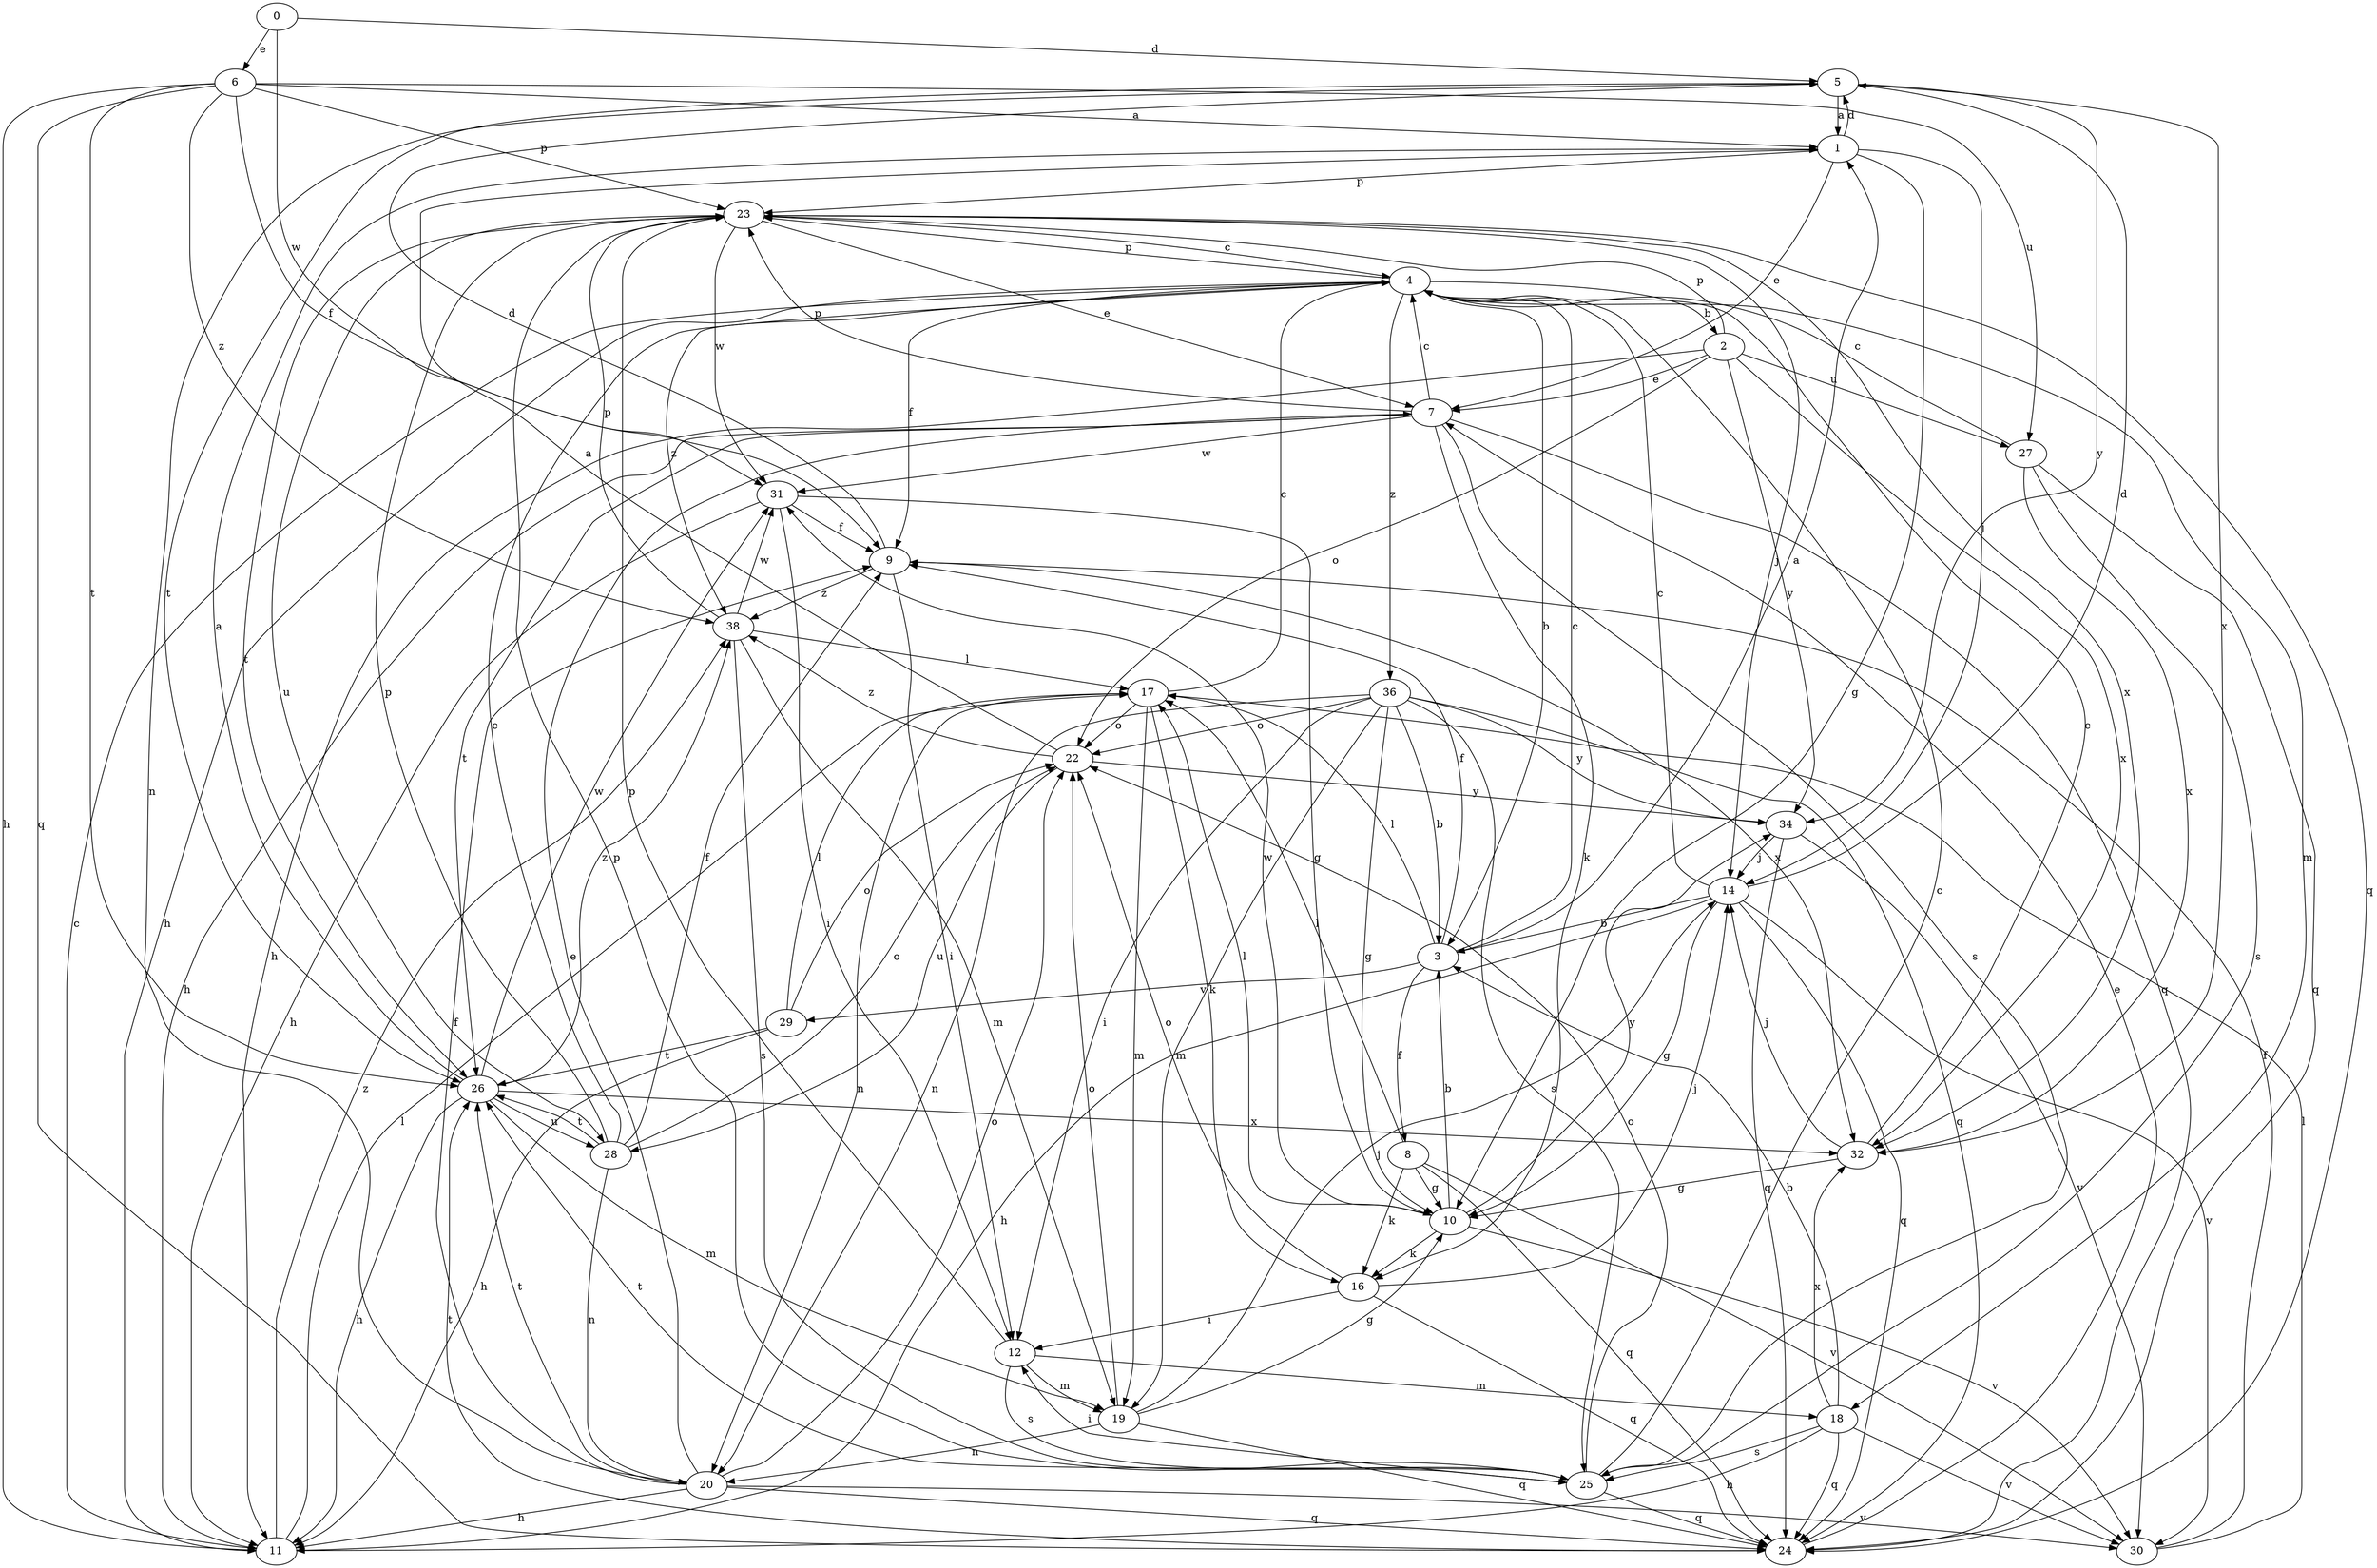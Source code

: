 strict digraph  {
0;
1;
2;
3;
4;
5;
6;
7;
8;
9;
10;
11;
12;
14;
16;
17;
18;
19;
20;
22;
23;
24;
25;
26;
27;
28;
29;
30;
31;
32;
34;
36;
38;
0 -> 5  [label=d];
0 -> 6  [label=e];
0 -> 31  [label=w];
1 -> 5  [label=d];
1 -> 7  [label=e];
1 -> 10  [label=g];
1 -> 14  [label=j];
1 -> 23  [label=p];
2 -> 7  [label=e];
2 -> 11  [label=h];
2 -> 22  [label=o];
2 -> 23  [label=p];
2 -> 27  [label=u];
2 -> 32  [label=x];
2 -> 34  [label=y];
3 -> 1  [label=a];
3 -> 4  [label=c];
3 -> 8  [label=f];
3 -> 9  [label=f];
3 -> 17  [label=l];
3 -> 29  [label=v];
4 -> 2  [label=b];
4 -> 3  [label=b];
4 -> 9  [label=f];
4 -> 11  [label=h];
4 -> 18  [label=m];
4 -> 23  [label=p];
4 -> 36  [label=z];
4 -> 38  [label=z];
5 -> 1  [label=a];
5 -> 20  [label=n];
5 -> 26  [label=t];
5 -> 32  [label=x];
5 -> 34  [label=y];
6 -> 1  [label=a];
6 -> 9  [label=f];
6 -> 11  [label=h];
6 -> 23  [label=p];
6 -> 24  [label=q];
6 -> 26  [label=t];
6 -> 27  [label=u];
6 -> 38  [label=z];
7 -> 4  [label=c];
7 -> 11  [label=h];
7 -> 16  [label=k];
7 -> 23  [label=p];
7 -> 24  [label=q];
7 -> 25  [label=s];
7 -> 26  [label=t];
7 -> 31  [label=w];
8 -> 10  [label=g];
8 -> 16  [label=k];
8 -> 17  [label=l];
8 -> 24  [label=q];
8 -> 30  [label=v];
9 -> 5  [label=d];
9 -> 12  [label=i];
9 -> 32  [label=x];
9 -> 38  [label=z];
10 -> 3  [label=b];
10 -> 16  [label=k];
10 -> 17  [label=l];
10 -> 30  [label=v];
10 -> 31  [label=w];
10 -> 34  [label=y];
11 -> 4  [label=c];
11 -> 17  [label=l];
11 -> 38  [label=z];
12 -> 18  [label=m];
12 -> 19  [label=m];
12 -> 23  [label=p];
12 -> 25  [label=s];
14 -> 3  [label=b];
14 -> 4  [label=c];
14 -> 5  [label=d];
14 -> 10  [label=g];
14 -> 11  [label=h];
14 -> 24  [label=q];
14 -> 30  [label=v];
16 -> 12  [label=i];
16 -> 14  [label=j];
16 -> 22  [label=o];
16 -> 24  [label=q];
17 -> 4  [label=c];
17 -> 16  [label=k];
17 -> 19  [label=m];
17 -> 20  [label=n];
17 -> 22  [label=o];
18 -> 3  [label=b];
18 -> 11  [label=h];
18 -> 24  [label=q];
18 -> 25  [label=s];
18 -> 30  [label=v];
18 -> 32  [label=x];
19 -> 10  [label=g];
19 -> 14  [label=j];
19 -> 20  [label=n];
19 -> 22  [label=o];
19 -> 24  [label=q];
20 -> 7  [label=e];
20 -> 9  [label=f];
20 -> 11  [label=h];
20 -> 22  [label=o];
20 -> 24  [label=q];
20 -> 26  [label=t];
20 -> 30  [label=v];
22 -> 1  [label=a];
22 -> 28  [label=u];
22 -> 34  [label=y];
22 -> 38  [label=z];
23 -> 4  [label=c];
23 -> 7  [label=e];
23 -> 14  [label=j];
23 -> 24  [label=q];
23 -> 26  [label=t];
23 -> 28  [label=u];
23 -> 31  [label=w];
23 -> 32  [label=x];
24 -> 7  [label=e];
24 -> 26  [label=t];
25 -> 4  [label=c];
25 -> 12  [label=i];
25 -> 22  [label=o];
25 -> 23  [label=p];
25 -> 24  [label=q];
25 -> 26  [label=t];
26 -> 1  [label=a];
26 -> 11  [label=h];
26 -> 19  [label=m];
26 -> 28  [label=u];
26 -> 31  [label=w];
26 -> 32  [label=x];
26 -> 38  [label=z];
27 -> 4  [label=c];
27 -> 24  [label=q];
27 -> 25  [label=s];
27 -> 32  [label=x];
28 -> 4  [label=c];
28 -> 9  [label=f];
28 -> 20  [label=n];
28 -> 22  [label=o];
28 -> 23  [label=p];
28 -> 26  [label=t];
29 -> 11  [label=h];
29 -> 17  [label=l];
29 -> 22  [label=o];
29 -> 26  [label=t];
30 -> 9  [label=f];
30 -> 17  [label=l];
31 -> 9  [label=f];
31 -> 10  [label=g];
31 -> 11  [label=h];
31 -> 12  [label=i];
32 -> 4  [label=c];
32 -> 10  [label=g];
32 -> 14  [label=j];
34 -> 14  [label=j];
34 -> 24  [label=q];
34 -> 30  [label=v];
36 -> 3  [label=b];
36 -> 10  [label=g];
36 -> 12  [label=i];
36 -> 19  [label=m];
36 -> 20  [label=n];
36 -> 22  [label=o];
36 -> 24  [label=q];
36 -> 25  [label=s];
36 -> 34  [label=y];
38 -> 17  [label=l];
38 -> 19  [label=m];
38 -> 23  [label=p];
38 -> 25  [label=s];
38 -> 31  [label=w];
}
